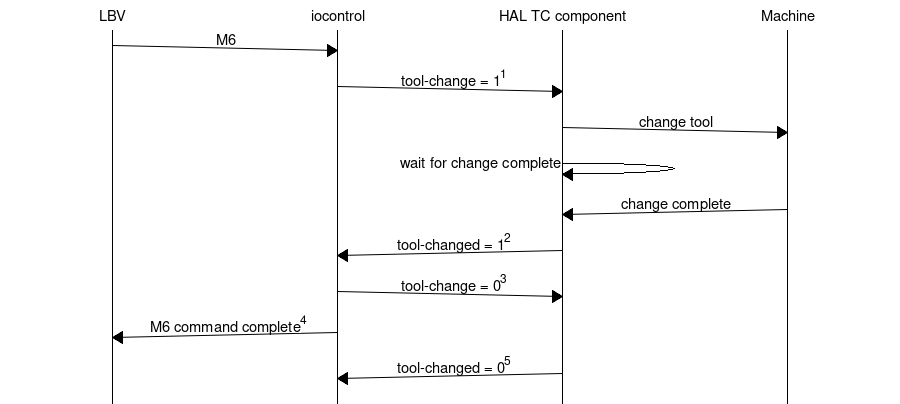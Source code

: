 msc {
 hscale="1.5", arcgradient="5";

 a [label="LBV"], b [label="iocontrol"],c [label="HAL TC component"], d [label="Machine"];

 a=>b [label="M6"];
 b=>c [label="tool-change = 1",ID=1];
 c=>d [label="change tool"];
 c=>c [label="wait for change complete"];	
 c<=d [label="change complete"];
 b<=c [label="tool-changed = 1",ID=2];
 b=>c [label="tool-change = 0",ID=3];
 a<=b [label="M6 command complete",ID=4];
 b<=c [label="tool-changed = 0",ID=5];
}

